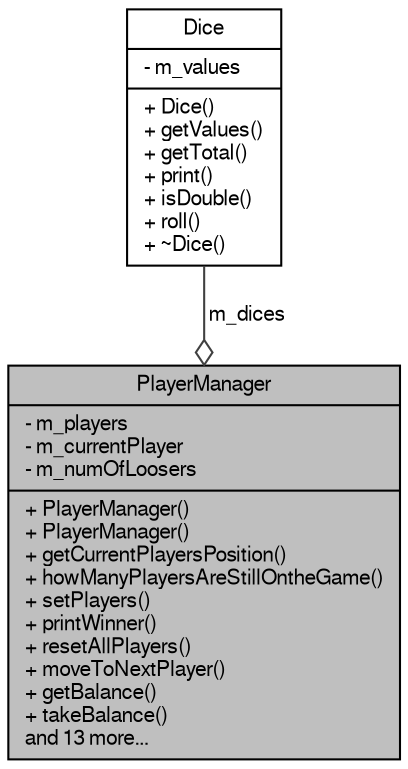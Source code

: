 digraph G
{
  edge [fontname="FreeSans",fontsize="10",labelfontname="FreeSans",labelfontsize="10"];
  node [fontname="FreeSans",fontsize="10",shape=record];
  Node1 [label="{PlayerManager\n|- m_players\l- m_currentPlayer\l- m_numOfLoosers\l|+ PlayerManager()\l+ PlayerManager()\l+ getCurrentPlayersPosition()\l+ howManyPlayersAreStillOntheGame()\l+ setPlayers()\l+ printWinner()\l+ resetAllPlayers()\l+ moveToNextPlayer()\l+ getBalance()\l+ takeBalance()\land 13 more...\l}",height=0.2,width=0.4,color="black", fillcolor="grey75", style="filled" fontcolor="black"];
  Node2 -> Node1 [color="grey25",fontsize="10",style="solid",label=" m_dices" ,arrowhead="odiamond",fontname="FreeSans"];
  Node2 [label="{Dice\n|- m_values\l|+ Dice()\l+ getValues()\l+ getTotal()\l+ print()\l+ isDouble()\l+ roll()\l+ ~Dice()\l}",height=0.2,width=0.4,color="black", fillcolor="white", style="filled",URL="$class_dice.html"];
}
